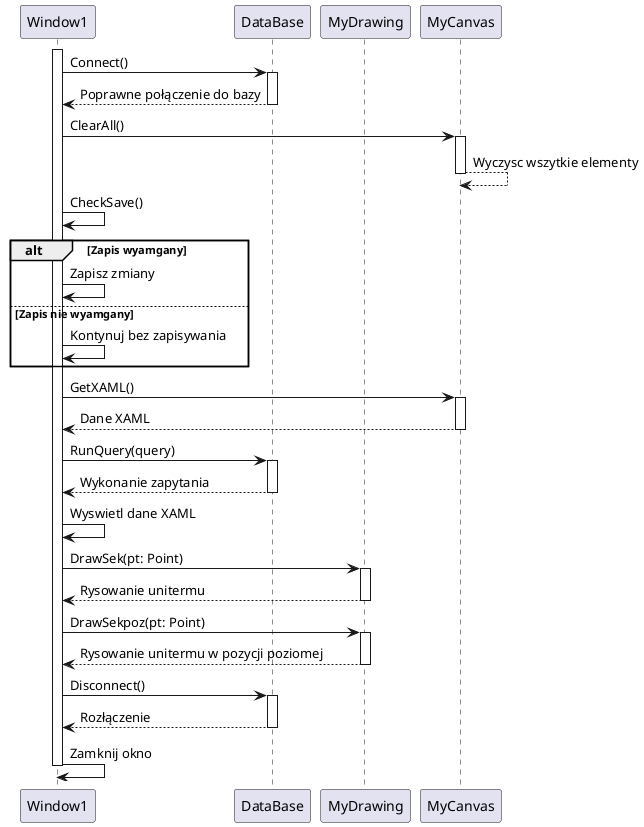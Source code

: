 @startuml
participant Window1
participant DataBase
participant MyDrawing
participant MyCanvas

activate Window1
Window1 -> DataBase: Connect()
activate DataBase
DataBase --> Window1: Poprawne połączenie do bazy
deactivate DataBase
Window1 -> MyCanvas: ClearAll()
activate MyCanvas
MyCanvas --> MyCanvas: Wyczysc wszytkie elementy
deactivate MyCanvas
Window1 -> Window1: CheckSave()
alt Zapis wyamgany
Window1 -> Window1: Zapisz zmiany
else Zapis nie wyamgany
Window1 -> Window1: Kontynuj bez zapisywania
end
Window1 -> MyCanvas: GetXAML()
activate MyCanvas
MyCanvas --> Window1: Dane XAML
deactivate MyCanvas
Window1 -> DataBase: RunQuery(query)
activate DataBase
DataBase --> Window1: Wykonanie zapytania
deactivate DataBase
Window1 -> Window1: Wyswietl dane XAML
Window1 -> MyDrawing: DrawSek(pt: Point)
activate MyDrawing
MyDrawing --> Window1: Rysowanie unitermu
deactivate MyDrawing
Window1 -> MyDrawing: DrawSekpoz(pt: Point)
activate MyDrawing
MyDrawing --> Window1: Rysowanie unitermu w pozycji poziomej
deactivate MyDrawing
Window1 -> DataBase: Disconnect()
activate DataBase
DataBase --> Window1: Rozłączenie
deactivate DataBase
Window1 -> Window1: Zamknij okno
deactivate Window1
@enduml
